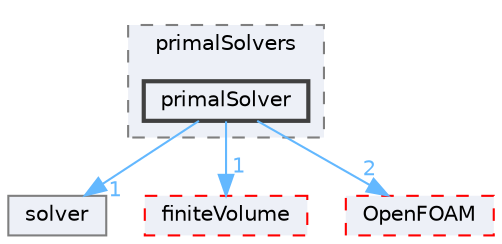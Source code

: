 digraph "src/optimisation/adjointOptimisation/adjoint/solvers/primalSolvers/primalSolver"
{
 // LATEX_PDF_SIZE
  bgcolor="transparent";
  edge [fontname=Helvetica,fontsize=10,labelfontname=Helvetica,labelfontsize=10];
  node [fontname=Helvetica,fontsize=10,shape=box,height=0.2,width=0.4];
  compound=true
  subgraph clusterdir_35080156185aa14840755a50bbfcd980 {
    graph [ bgcolor="#edf0f7", pencolor="grey50", label="primalSolvers", fontname=Helvetica,fontsize=10 style="filled,dashed", URL="dir_35080156185aa14840755a50bbfcd980.html",tooltip=""]
  dir_90fe3bfa42b62e6bdcb51b1590e7f00a [label="primalSolver", fillcolor="#edf0f7", color="grey25", style="filled,bold", URL="dir_90fe3bfa42b62e6bdcb51b1590e7f00a.html",tooltip=""];
  }
  dir_03910c6759d6bb80aef325b0807c6e94 [label="solver", fillcolor="#edf0f7", color="grey50", style="filled", URL="dir_03910c6759d6bb80aef325b0807c6e94.html",tooltip=""];
  dir_9bd15774b555cf7259a6fa18f99fe99b [label="finiteVolume", fillcolor="#edf0f7", color="red", style="filled,dashed", URL="dir_9bd15774b555cf7259a6fa18f99fe99b.html",tooltip=""];
  dir_c5473ff19b20e6ec4dfe5c310b3778a8 [label="OpenFOAM", fillcolor="#edf0f7", color="red", style="filled,dashed", URL="dir_c5473ff19b20e6ec4dfe5c310b3778a8.html",tooltip=""];
  dir_90fe3bfa42b62e6bdcb51b1590e7f00a->dir_03910c6759d6bb80aef325b0807c6e94 [headlabel="1", labeldistance=1.5 headhref="dir_003059_003649.html" href="dir_003059_003649.html" color="steelblue1" fontcolor="steelblue1"];
  dir_90fe3bfa42b62e6bdcb51b1590e7f00a->dir_9bd15774b555cf7259a6fa18f99fe99b [headlabel="1", labeldistance=1.5 headhref="dir_003059_001387.html" href="dir_003059_001387.html" color="steelblue1" fontcolor="steelblue1"];
  dir_90fe3bfa42b62e6bdcb51b1590e7f00a->dir_c5473ff19b20e6ec4dfe5c310b3778a8 [headlabel="2", labeldistance=1.5 headhref="dir_003059_002695.html" href="dir_003059_002695.html" color="steelblue1" fontcolor="steelblue1"];
}
